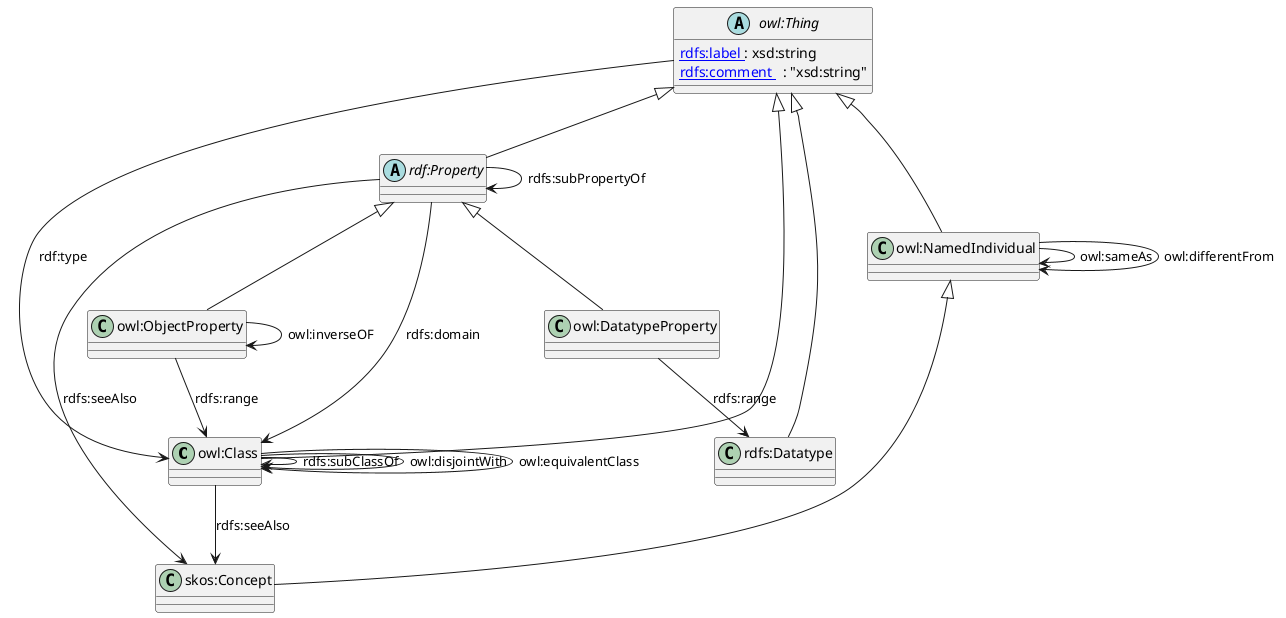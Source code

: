 @startuml vocabulary

class "owl:Class" [[http://www.w3.org/2000/01/rdf-schema#Class]]
class "owl:DatatypeProperty" [[http://www.w3.org/2002/07/owl#DatatypeProperty]]
class "owl:ObjectProperty" [[http://www.w3.org/2002/07/owl#ObjectProperty]]
abstract class "rdf:Property" [[http://www.w3.org/1999/02/22-rdf-syntax-ns#Property]] 
class "rdfs:Datatype" [[http://www.w3.org/2000/01/rdf-schema#Datatype]] 
class "owl:NamedIndividual" [[http://www.w3.org/2002/07/owl#NamedIndividual]] 
abstract class "owl:Thing" [[http://www.w3.org/2002/07/owl#Thing]]{ 
  [[http://www.w3.org/2000/01/rdf-schema#label rdfs:label ]]: xsd:string
 [[http://www.w3.org/2000/01/rdf-schema#comment rdfs:comment ]]  : "xsd:string" 
}

"owl:Thing" <|--  "owl:Class"


"owl:Thing" <|--   "rdf:Property"
"owl:Thing" <|--   "rdfs:Datatype"
"owl:Thing" <|--   "owl:NamedIndividual"
"owl:NamedIndividual" <|-- "skos:Concept"
"rdf:Property" <|-- "owl:DatatypeProperty"
"rdf:Property" <|-- "owl:ObjectProperty"


"owl:ObjectProperty" --> "owl:ObjectProperty" : "owl:inverseOF"

"rdf:Property"--> "owl:Class" : "rdfs:domain"
"owl:ObjectProperty"--> "owl:Class" : "rdfs:range"
"owl:DatatypeProperty"--> "rdfs:Datatype" : "rdfs:range"
"owl:Class" --> "owl:Class" : "rdfs:subClassOf"
"owl:Class" --> "owl:Class" : "owl:disjointWith" 
"owl:Class" --> "owl:Class" : "owl:equivalentClass"
"rdf:Property" --> "rdf:Property" : "rdfs:subPropertyOf"
"owl:Thing" --> "owl:Class" : "rdf:type"
"owl:Class" -->  "skos:Concept" : "rdfs:seeAlso"
"rdf:Property" -->  "skos:Concept" : "rdfs:seeAlso"
"owl:NamedIndividual" --> "owl:NamedIndividual" : "owl:sameAs"
"owl:NamedIndividual" --> "owl:NamedIndividual" : "owl:differentFrom"

@enduml